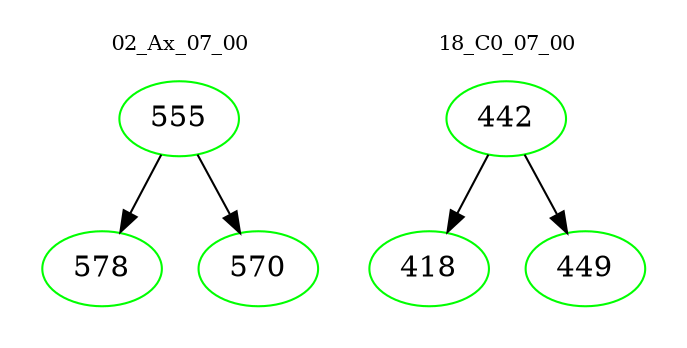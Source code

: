 digraph{
subgraph cluster_0 {
color = white
label = "02_Ax_07_00";
fontsize=10;
T0_555 [label="555", color="green"]
T0_555 -> T0_578 [color="black"]
T0_578 [label="578", color="green"]
T0_555 -> T0_570 [color="black"]
T0_570 [label="570", color="green"]
}
subgraph cluster_1 {
color = white
label = "18_C0_07_00";
fontsize=10;
T1_442 [label="442", color="green"]
T1_442 -> T1_418 [color="black"]
T1_418 [label="418", color="green"]
T1_442 -> T1_449 [color="black"]
T1_449 [label="449", color="green"]
}
}
